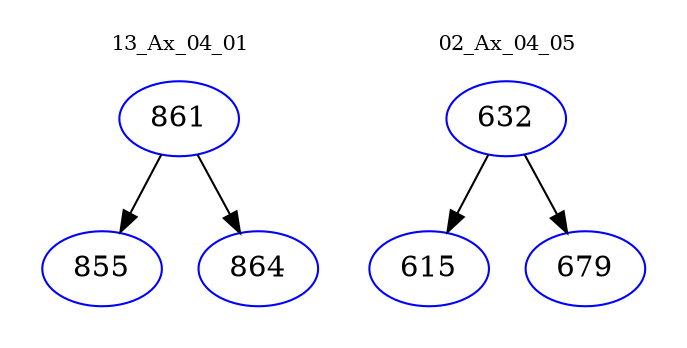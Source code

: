 digraph{
subgraph cluster_0 {
color = white
label = "13_Ax_04_01";
fontsize=10;
T0_861 [label="861", color="blue"]
T0_861 -> T0_855 [color="black"]
T0_855 [label="855", color="blue"]
T0_861 -> T0_864 [color="black"]
T0_864 [label="864", color="blue"]
}
subgraph cluster_1 {
color = white
label = "02_Ax_04_05";
fontsize=10;
T1_632 [label="632", color="blue"]
T1_632 -> T1_615 [color="black"]
T1_615 [label="615", color="blue"]
T1_632 -> T1_679 [color="black"]
T1_679 [label="679", color="blue"]
}
}
